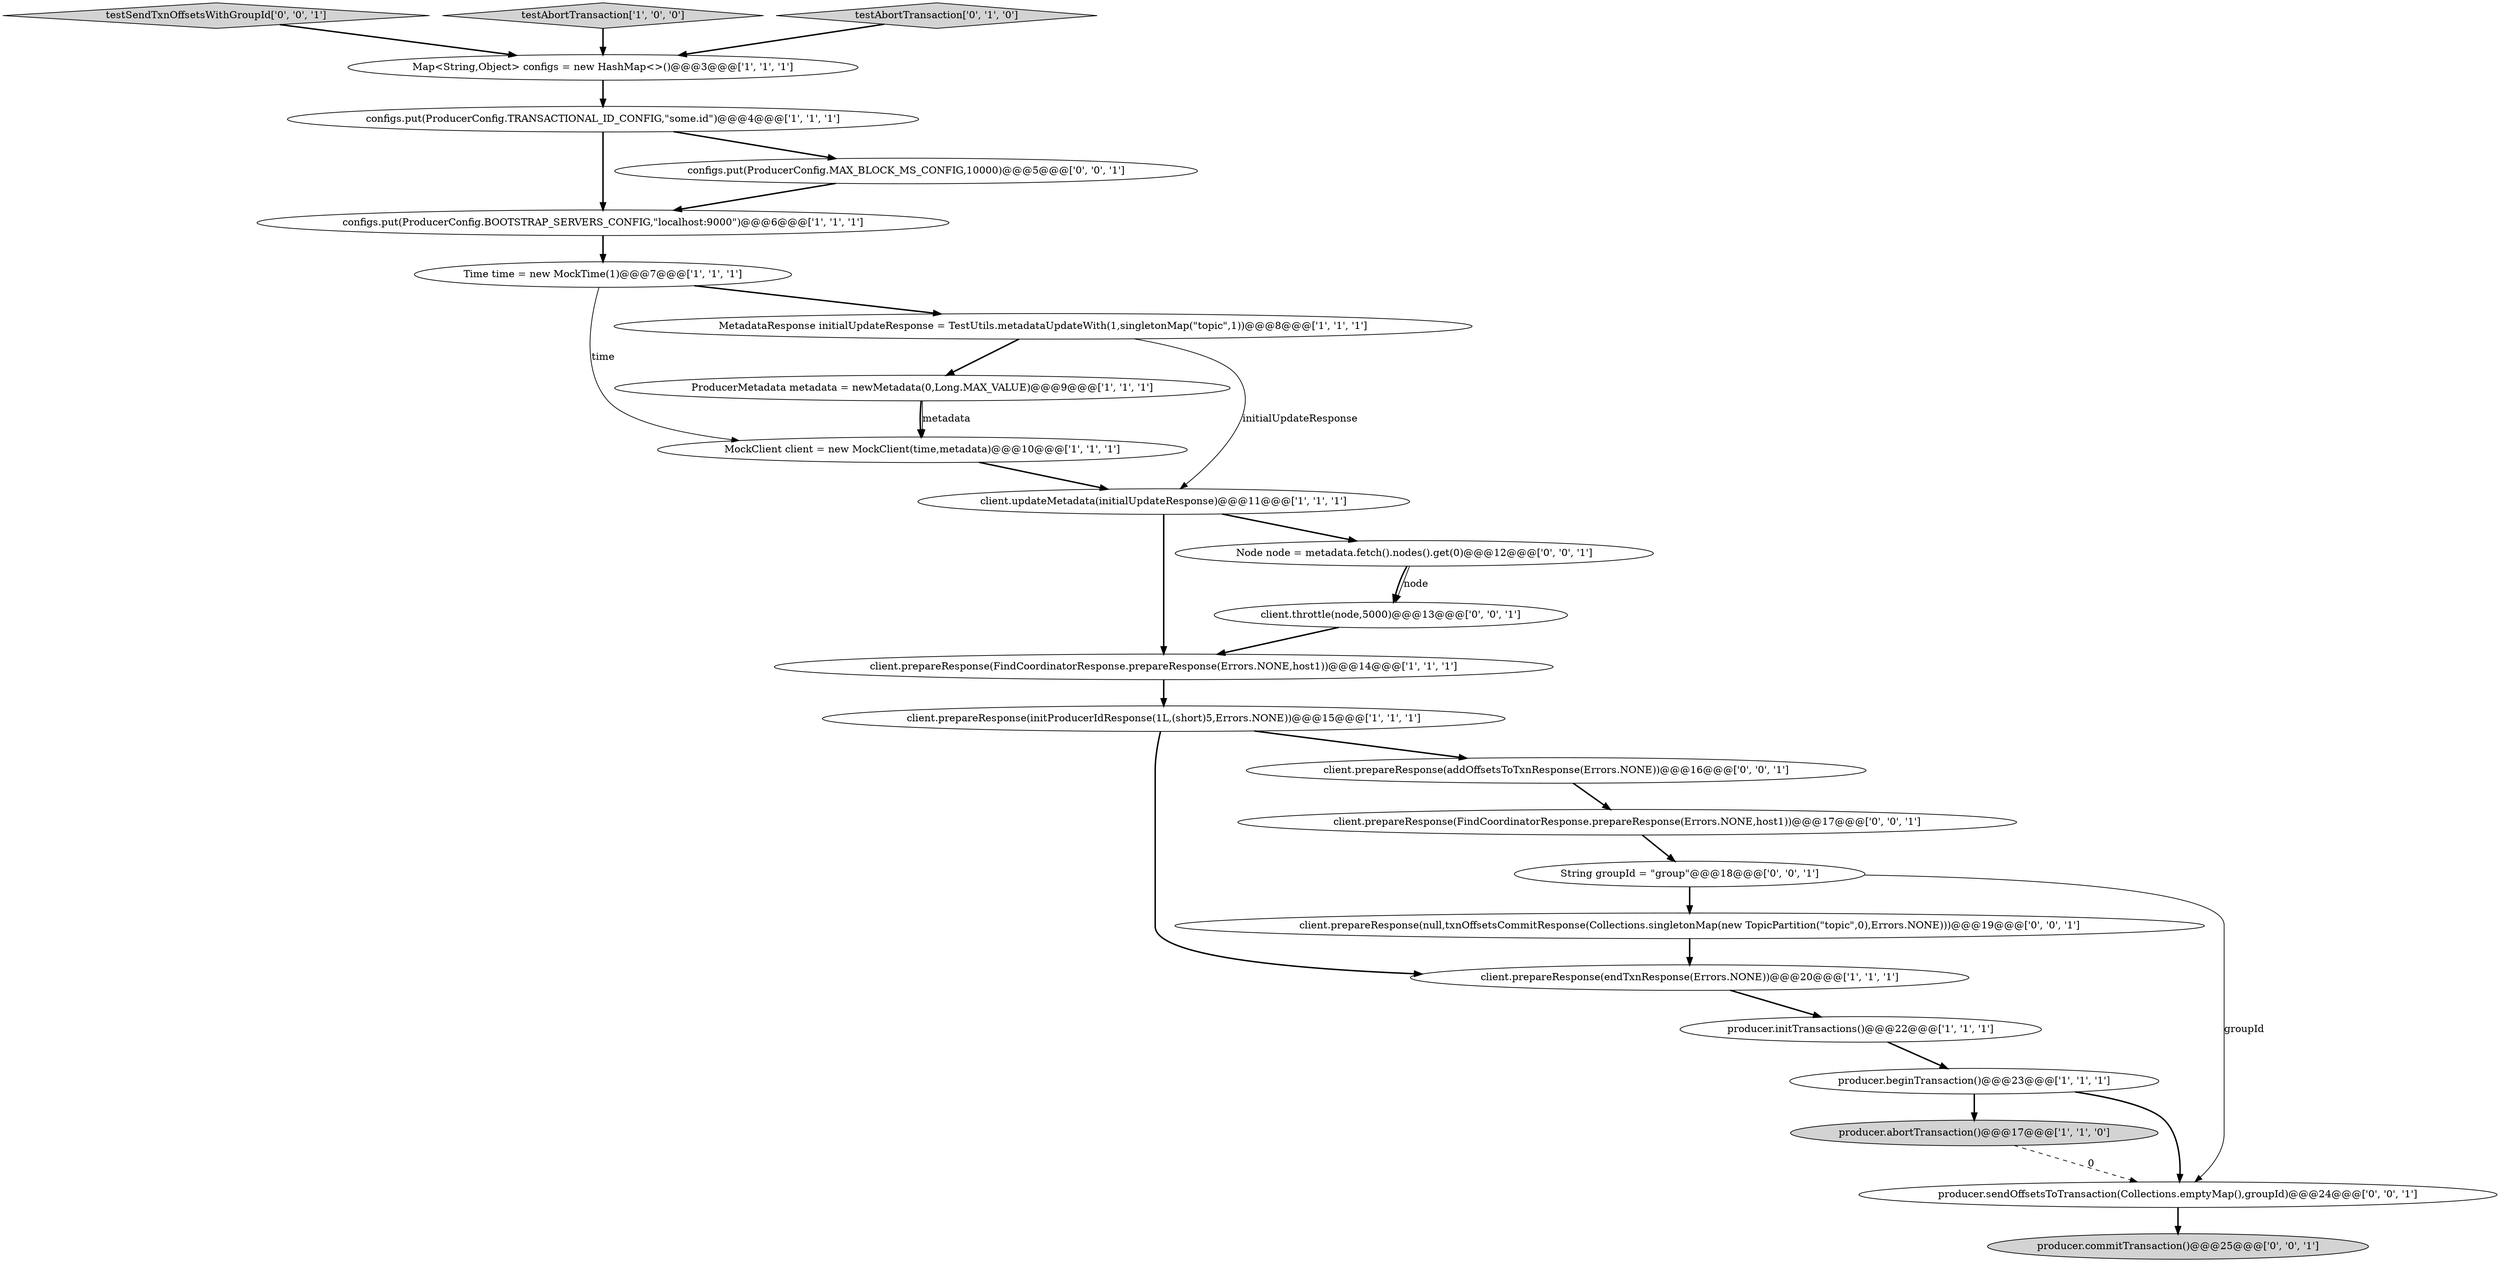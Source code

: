 digraph {
16 [style = filled, label = "testSendTxnOffsetsWithGroupId['0', '0', '1']", fillcolor = lightgray, shape = diamond image = "AAA0AAABBB3BBB"];
9 [style = filled, label = "MockClient client = new MockClient(time,metadata)@@@10@@@['1', '1', '1']", fillcolor = white, shape = ellipse image = "AAA0AAABBB1BBB"];
14 [style = filled, label = "producer.beginTransaction()@@@23@@@['1', '1', '1']", fillcolor = white, shape = ellipse image = "AAA0AAABBB1BBB"];
19 [style = filled, label = "client.prepareResponse(FindCoordinatorResponse.prepareResponse(Errors.NONE,host1))@@@17@@@['0', '0', '1']", fillcolor = white, shape = ellipse image = "AAA0AAABBB3BBB"];
3 [style = filled, label = "client.prepareResponse(initProducerIdResponse(1L,(short)5,Errors.NONE))@@@15@@@['1', '1', '1']", fillcolor = white, shape = ellipse image = "AAA0AAABBB1BBB"];
22 [style = filled, label = "producer.commitTransaction()@@@25@@@['0', '0', '1']", fillcolor = lightgray, shape = ellipse image = "AAA0AAABBB3BBB"];
7 [style = filled, label = "testAbortTransaction['1', '0', '0']", fillcolor = lightgray, shape = diamond image = "AAA0AAABBB1BBB"];
11 [style = filled, label = "producer.initTransactions()@@@22@@@['1', '1', '1']", fillcolor = white, shape = ellipse image = "AAA0AAABBB1BBB"];
15 [style = filled, label = "testAbortTransaction['0', '1', '0']", fillcolor = lightgray, shape = diamond image = "AAA0AAABBB2BBB"];
5 [style = filled, label = "client.prepareResponse(FindCoordinatorResponse.prepareResponse(Errors.NONE,host1))@@@14@@@['1', '1', '1']", fillcolor = white, shape = ellipse image = "AAA0AAABBB1BBB"];
20 [style = filled, label = "client.throttle(node,5000)@@@13@@@['0', '0', '1']", fillcolor = white, shape = ellipse image = "AAA0AAABBB3BBB"];
17 [style = filled, label = "Node node = metadata.fetch().nodes().get(0)@@@12@@@['0', '0', '1']", fillcolor = white, shape = ellipse image = "AAA0AAABBB3BBB"];
6 [style = filled, label = "configs.put(ProducerConfig.TRANSACTIONAL_ID_CONFIG,\"some.id\")@@@4@@@['1', '1', '1']", fillcolor = white, shape = ellipse image = "AAA0AAABBB1BBB"];
13 [style = filled, label = "MetadataResponse initialUpdateResponse = TestUtils.metadataUpdateWith(1,singletonMap(\"topic\",1))@@@8@@@['1', '1', '1']", fillcolor = white, shape = ellipse image = "AAA0AAABBB1BBB"];
24 [style = filled, label = "producer.sendOffsetsToTransaction(Collections.emptyMap(),groupId)@@@24@@@['0', '0', '1']", fillcolor = white, shape = ellipse image = "AAA0AAABBB3BBB"];
4 [style = filled, label = "producer.abortTransaction()@@@17@@@['1', '1', '0']", fillcolor = lightgray, shape = ellipse image = "AAA0AAABBB1BBB"];
21 [style = filled, label = "String groupId = \"group\"@@@18@@@['0', '0', '1']", fillcolor = white, shape = ellipse image = "AAA0AAABBB3BBB"];
1 [style = filled, label = "client.updateMetadata(initialUpdateResponse)@@@11@@@['1', '1', '1']", fillcolor = white, shape = ellipse image = "AAA0AAABBB1BBB"];
0 [style = filled, label = "client.prepareResponse(endTxnResponse(Errors.NONE))@@@20@@@['1', '1', '1']", fillcolor = white, shape = ellipse image = "AAA0AAABBB1BBB"];
25 [style = filled, label = "client.prepareResponse(null,txnOffsetsCommitResponse(Collections.singletonMap(new TopicPartition(\"topic\",0),Errors.NONE)))@@@19@@@['0', '0', '1']", fillcolor = white, shape = ellipse image = "AAA0AAABBB3BBB"];
10 [style = filled, label = "configs.put(ProducerConfig.BOOTSTRAP_SERVERS_CONFIG,\"localhost:9000\")@@@6@@@['1', '1', '1']", fillcolor = white, shape = ellipse image = "AAA0AAABBB1BBB"];
18 [style = filled, label = "client.prepareResponse(addOffsetsToTxnResponse(Errors.NONE))@@@16@@@['0', '0', '1']", fillcolor = white, shape = ellipse image = "AAA0AAABBB3BBB"];
8 [style = filled, label = "Map<String,Object> configs = new HashMap<>()@@@3@@@['1', '1', '1']", fillcolor = white, shape = ellipse image = "AAA0AAABBB1BBB"];
23 [style = filled, label = "configs.put(ProducerConfig.MAX_BLOCK_MS_CONFIG,10000)@@@5@@@['0', '0', '1']", fillcolor = white, shape = ellipse image = "AAA0AAABBB3BBB"];
12 [style = filled, label = "ProducerMetadata metadata = newMetadata(0,Long.MAX_VALUE)@@@9@@@['1', '1', '1']", fillcolor = white, shape = ellipse image = "AAA0AAABBB1BBB"];
2 [style = filled, label = "Time time = new MockTime(1)@@@7@@@['1', '1', '1']", fillcolor = white, shape = ellipse image = "AAA0AAABBB1BBB"];
1->5 [style = bold, label=""];
5->3 [style = bold, label=""];
25->0 [style = bold, label=""];
14->24 [style = bold, label=""];
2->9 [style = solid, label="time"];
16->8 [style = bold, label=""];
11->14 [style = bold, label=""];
6->23 [style = bold, label=""];
18->19 [style = bold, label=""];
12->9 [style = solid, label="metadata"];
0->11 [style = bold, label=""];
8->6 [style = bold, label=""];
21->25 [style = bold, label=""];
12->9 [style = bold, label=""];
7->8 [style = bold, label=""];
24->22 [style = bold, label=""];
17->20 [style = solid, label="node"];
3->0 [style = bold, label=""];
1->17 [style = bold, label=""];
20->5 [style = bold, label=""];
2->13 [style = bold, label=""];
3->18 [style = bold, label=""];
14->4 [style = bold, label=""];
13->12 [style = bold, label=""];
21->24 [style = solid, label="groupId"];
6->10 [style = bold, label=""];
23->10 [style = bold, label=""];
10->2 [style = bold, label=""];
4->24 [style = dashed, label="0"];
9->1 [style = bold, label=""];
13->1 [style = solid, label="initialUpdateResponse"];
15->8 [style = bold, label=""];
17->20 [style = bold, label=""];
19->21 [style = bold, label=""];
}
